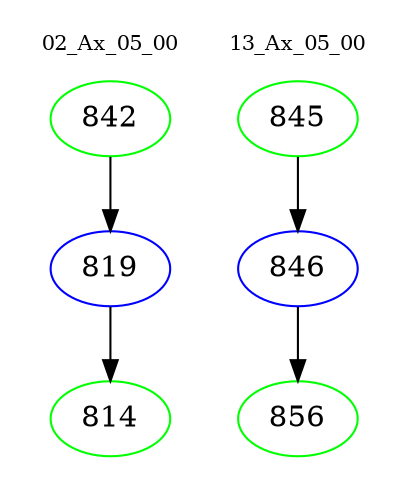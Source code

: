 digraph{
subgraph cluster_0 {
color = white
label = "02_Ax_05_00";
fontsize=10;
T0_842 [label="842", color="green"]
T0_842 -> T0_819 [color="black"]
T0_819 [label="819", color="blue"]
T0_819 -> T0_814 [color="black"]
T0_814 [label="814", color="green"]
}
subgraph cluster_1 {
color = white
label = "13_Ax_05_00";
fontsize=10;
T1_845 [label="845", color="green"]
T1_845 -> T1_846 [color="black"]
T1_846 [label="846", color="blue"]
T1_846 -> T1_856 [color="black"]
T1_856 [label="856", color="green"]
}
}
